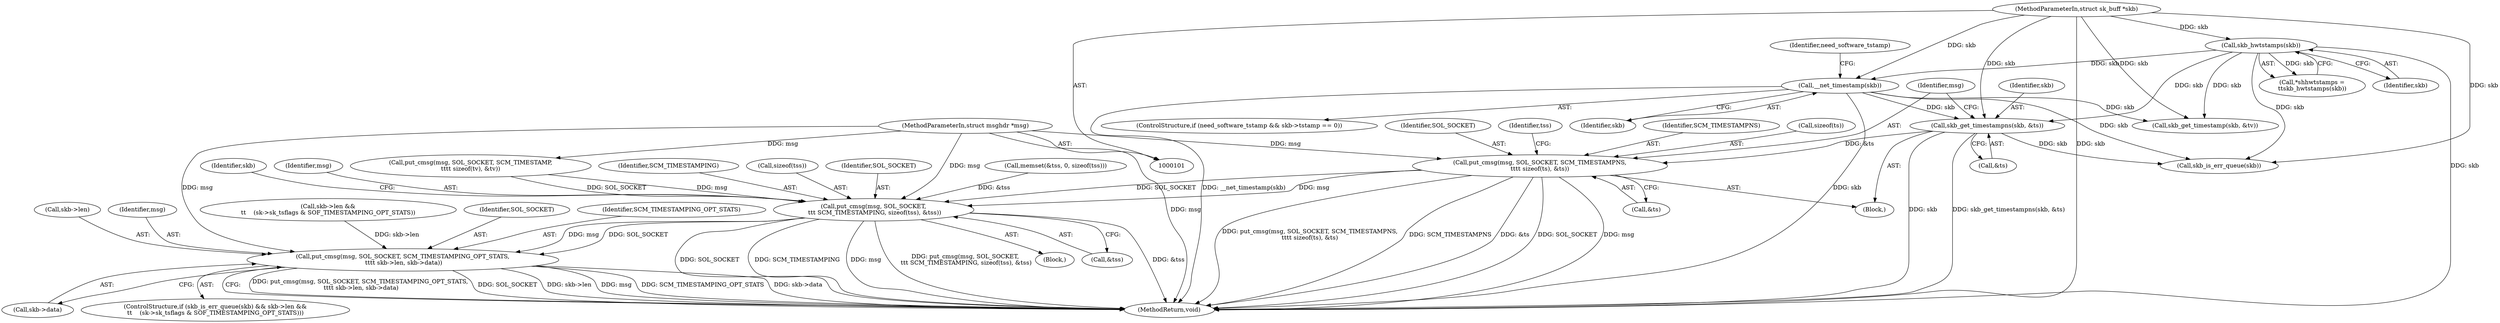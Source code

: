 digraph "0_linux_4ef1b2869447411ad3ef91ad7d4891a83c1a509a_2@pointer" {
"1000161" [label="(Call,put_cmsg(msg, SOL_SOCKET, SCM_TIMESTAMPNS,\n\t\t\t\t sizeof(ts), &ts))"];
"1000102" [label="(MethodParameterIn,struct msghdr *msg)"];
"1000157" [label="(Call,skb_get_timestampns(skb, &ts))"];
"1000120" [label="(Call,skb_hwtstamps(skb))"];
"1000104" [label="(MethodParameterIn,struct sk_buff *skb)"];
"1000130" [label="(Call,__net_timestamp(skb))"];
"1000219" [label="(Call,put_cmsg(msg, SOL_SOCKET,\n \t\t\t SCM_TIMESTAMPING, sizeof(tss), &tss))"];
"1000240" [label="(Call,put_cmsg(msg, SOL_SOCKET, SCM_TIMESTAMPING_OPT_STATS,\n \t\t\t\t skb->len, skb->data))"];
"1000219" [label="(Call,put_cmsg(msg, SOL_SOCKET,\n \t\t\t SCM_TIMESTAMPING, sizeof(tss), &tss))"];
"1000218" [label="(Block,)"];
"1000142" [label="(Call,skb_get_timestamp(skb, &tv))"];
"1000118" [label="(Call,*shhwtstamps =\n\t\tskb_hwtstamps(skb))"];
"1000130" [label="(Call,__net_timestamp(skb))"];
"1000161" [label="(Call,put_cmsg(msg, SOL_SOCKET, SCM_TIMESTAMPNS,\n\t\t\t\t sizeof(ts), &ts))"];
"1000158" [label="(Identifier,skb)"];
"1000243" [label="(Identifier,SCM_TIMESTAMPING_OPT_STATS)"];
"1000165" [label="(Call,sizeof(ts))"];
"1000163" [label="(Identifier,SOL_SOCKET)"];
"1000169" [label="(Call,memset(&tss, 0, sizeof(tss)))"];
"1000244" [label="(Call,skb->len)"];
"1000159" [label="(Call,&ts)"];
"1000162" [label="(Identifier,msg)"];
"1000120" [label="(Call,skb_hwtstamps(skb))"];
"1000167" [label="(Call,&ts)"];
"1000230" [label="(Identifier,skb)"];
"1000157" [label="(Call,skb_get_timestampns(skb, &ts))"];
"1000171" [label="(Identifier,tss)"];
"1000122" [label="(ControlStructure,if (need_software_tstamp && skb->tstamp == 0))"];
"1000155" [label="(Block,)"];
"1000104" [label="(MethodParameterIn,struct sk_buff *skb)"];
"1000247" [label="(Call,skb->data)"];
"1000102" [label="(MethodParameterIn,struct msghdr *msg)"];
"1000240" [label="(Call,put_cmsg(msg, SOL_SOCKET, SCM_TIMESTAMPING_OPT_STATS,\n \t\t\t\t skb->len, skb->data))"];
"1000241" [label="(Identifier,msg)"];
"1000220" [label="(Identifier,msg)"];
"1000242" [label="(Identifier,SOL_SOCKET)"];
"1000222" [label="(Identifier,SCM_TIMESTAMPING)"];
"1000133" [label="(Identifier,need_software_tstamp)"];
"1000227" [label="(ControlStructure,if (skb_is_err_queue(skb) && skb->len &&\n\t\t    (sk->sk_tsflags & SOF_TIMESTAMPING_OPT_STATS)))"];
"1000223" [label="(Call,sizeof(tss))"];
"1000231" [label="(Call,skb->len &&\n\t\t    (sk->sk_tsflags & SOF_TIMESTAMPING_OPT_STATS))"];
"1000225" [label="(Call,&tss)"];
"1000164" [label="(Identifier,SCM_TIMESTAMPNS)"];
"1000131" [label="(Identifier,skb)"];
"1000250" [label="(MethodReturn,void)"];
"1000121" [label="(Identifier,skb)"];
"1000146" [label="(Call,put_cmsg(msg, SOL_SOCKET, SCM_TIMESTAMP,\n\t\t\t\t sizeof(tv), &tv))"];
"1000221" [label="(Identifier,SOL_SOCKET)"];
"1000229" [label="(Call,skb_is_err_queue(skb))"];
"1000161" -> "1000155"  [label="AST: "];
"1000161" -> "1000167"  [label="CFG: "];
"1000162" -> "1000161"  [label="AST: "];
"1000163" -> "1000161"  [label="AST: "];
"1000164" -> "1000161"  [label="AST: "];
"1000165" -> "1000161"  [label="AST: "];
"1000167" -> "1000161"  [label="AST: "];
"1000171" -> "1000161"  [label="CFG: "];
"1000161" -> "1000250"  [label="DDG: SCM_TIMESTAMPNS"];
"1000161" -> "1000250"  [label="DDG: &ts"];
"1000161" -> "1000250"  [label="DDG: SOL_SOCKET"];
"1000161" -> "1000250"  [label="DDG: msg"];
"1000161" -> "1000250"  [label="DDG: put_cmsg(msg, SOL_SOCKET, SCM_TIMESTAMPNS,\n\t\t\t\t sizeof(ts), &ts)"];
"1000102" -> "1000161"  [label="DDG: msg"];
"1000157" -> "1000161"  [label="DDG: &ts"];
"1000161" -> "1000219"  [label="DDG: msg"];
"1000161" -> "1000219"  [label="DDG: SOL_SOCKET"];
"1000102" -> "1000101"  [label="AST: "];
"1000102" -> "1000250"  [label="DDG: msg"];
"1000102" -> "1000146"  [label="DDG: msg"];
"1000102" -> "1000219"  [label="DDG: msg"];
"1000102" -> "1000240"  [label="DDG: msg"];
"1000157" -> "1000155"  [label="AST: "];
"1000157" -> "1000159"  [label="CFG: "];
"1000158" -> "1000157"  [label="AST: "];
"1000159" -> "1000157"  [label="AST: "];
"1000162" -> "1000157"  [label="CFG: "];
"1000157" -> "1000250"  [label="DDG: skb_get_timestampns(skb, &ts)"];
"1000157" -> "1000250"  [label="DDG: skb"];
"1000120" -> "1000157"  [label="DDG: skb"];
"1000130" -> "1000157"  [label="DDG: skb"];
"1000104" -> "1000157"  [label="DDG: skb"];
"1000157" -> "1000229"  [label="DDG: skb"];
"1000120" -> "1000118"  [label="AST: "];
"1000120" -> "1000121"  [label="CFG: "];
"1000121" -> "1000120"  [label="AST: "];
"1000118" -> "1000120"  [label="CFG: "];
"1000120" -> "1000250"  [label="DDG: skb"];
"1000120" -> "1000118"  [label="DDG: skb"];
"1000104" -> "1000120"  [label="DDG: skb"];
"1000120" -> "1000130"  [label="DDG: skb"];
"1000120" -> "1000142"  [label="DDG: skb"];
"1000120" -> "1000229"  [label="DDG: skb"];
"1000104" -> "1000101"  [label="AST: "];
"1000104" -> "1000250"  [label="DDG: skb"];
"1000104" -> "1000130"  [label="DDG: skb"];
"1000104" -> "1000142"  [label="DDG: skb"];
"1000104" -> "1000229"  [label="DDG: skb"];
"1000130" -> "1000122"  [label="AST: "];
"1000130" -> "1000131"  [label="CFG: "];
"1000131" -> "1000130"  [label="AST: "];
"1000133" -> "1000130"  [label="CFG: "];
"1000130" -> "1000250"  [label="DDG: __net_timestamp(skb)"];
"1000130" -> "1000250"  [label="DDG: skb"];
"1000130" -> "1000142"  [label="DDG: skb"];
"1000130" -> "1000229"  [label="DDG: skb"];
"1000219" -> "1000218"  [label="AST: "];
"1000219" -> "1000225"  [label="CFG: "];
"1000220" -> "1000219"  [label="AST: "];
"1000221" -> "1000219"  [label="AST: "];
"1000222" -> "1000219"  [label="AST: "];
"1000223" -> "1000219"  [label="AST: "];
"1000225" -> "1000219"  [label="AST: "];
"1000230" -> "1000219"  [label="CFG: "];
"1000219" -> "1000250"  [label="DDG: put_cmsg(msg, SOL_SOCKET,\n \t\t\t SCM_TIMESTAMPING, sizeof(tss), &tss)"];
"1000219" -> "1000250"  [label="DDG: &tss"];
"1000219" -> "1000250"  [label="DDG: SOL_SOCKET"];
"1000219" -> "1000250"  [label="DDG: SCM_TIMESTAMPING"];
"1000219" -> "1000250"  [label="DDG: msg"];
"1000146" -> "1000219"  [label="DDG: msg"];
"1000146" -> "1000219"  [label="DDG: SOL_SOCKET"];
"1000169" -> "1000219"  [label="DDG: &tss"];
"1000219" -> "1000240"  [label="DDG: msg"];
"1000219" -> "1000240"  [label="DDG: SOL_SOCKET"];
"1000240" -> "1000227"  [label="AST: "];
"1000240" -> "1000247"  [label="CFG: "];
"1000241" -> "1000240"  [label="AST: "];
"1000242" -> "1000240"  [label="AST: "];
"1000243" -> "1000240"  [label="AST: "];
"1000244" -> "1000240"  [label="AST: "];
"1000247" -> "1000240"  [label="AST: "];
"1000250" -> "1000240"  [label="CFG: "];
"1000240" -> "1000250"  [label="DDG: put_cmsg(msg, SOL_SOCKET, SCM_TIMESTAMPING_OPT_STATS,\n \t\t\t\t skb->len, skb->data)"];
"1000240" -> "1000250"  [label="DDG: SOL_SOCKET"];
"1000240" -> "1000250"  [label="DDG: skb->len"];
"1000240" -> "1000250"  [label="DDG: msg"];
"1000240" -> "1000250"  [label="DDG: SCM_TIMESTAMPING_OPT_STATS"];
"1000240" -> "1000250"  [label="DDG: skb->data"];
"1000231" -> "1000240"  [label="DDG: skb->len"];
}
